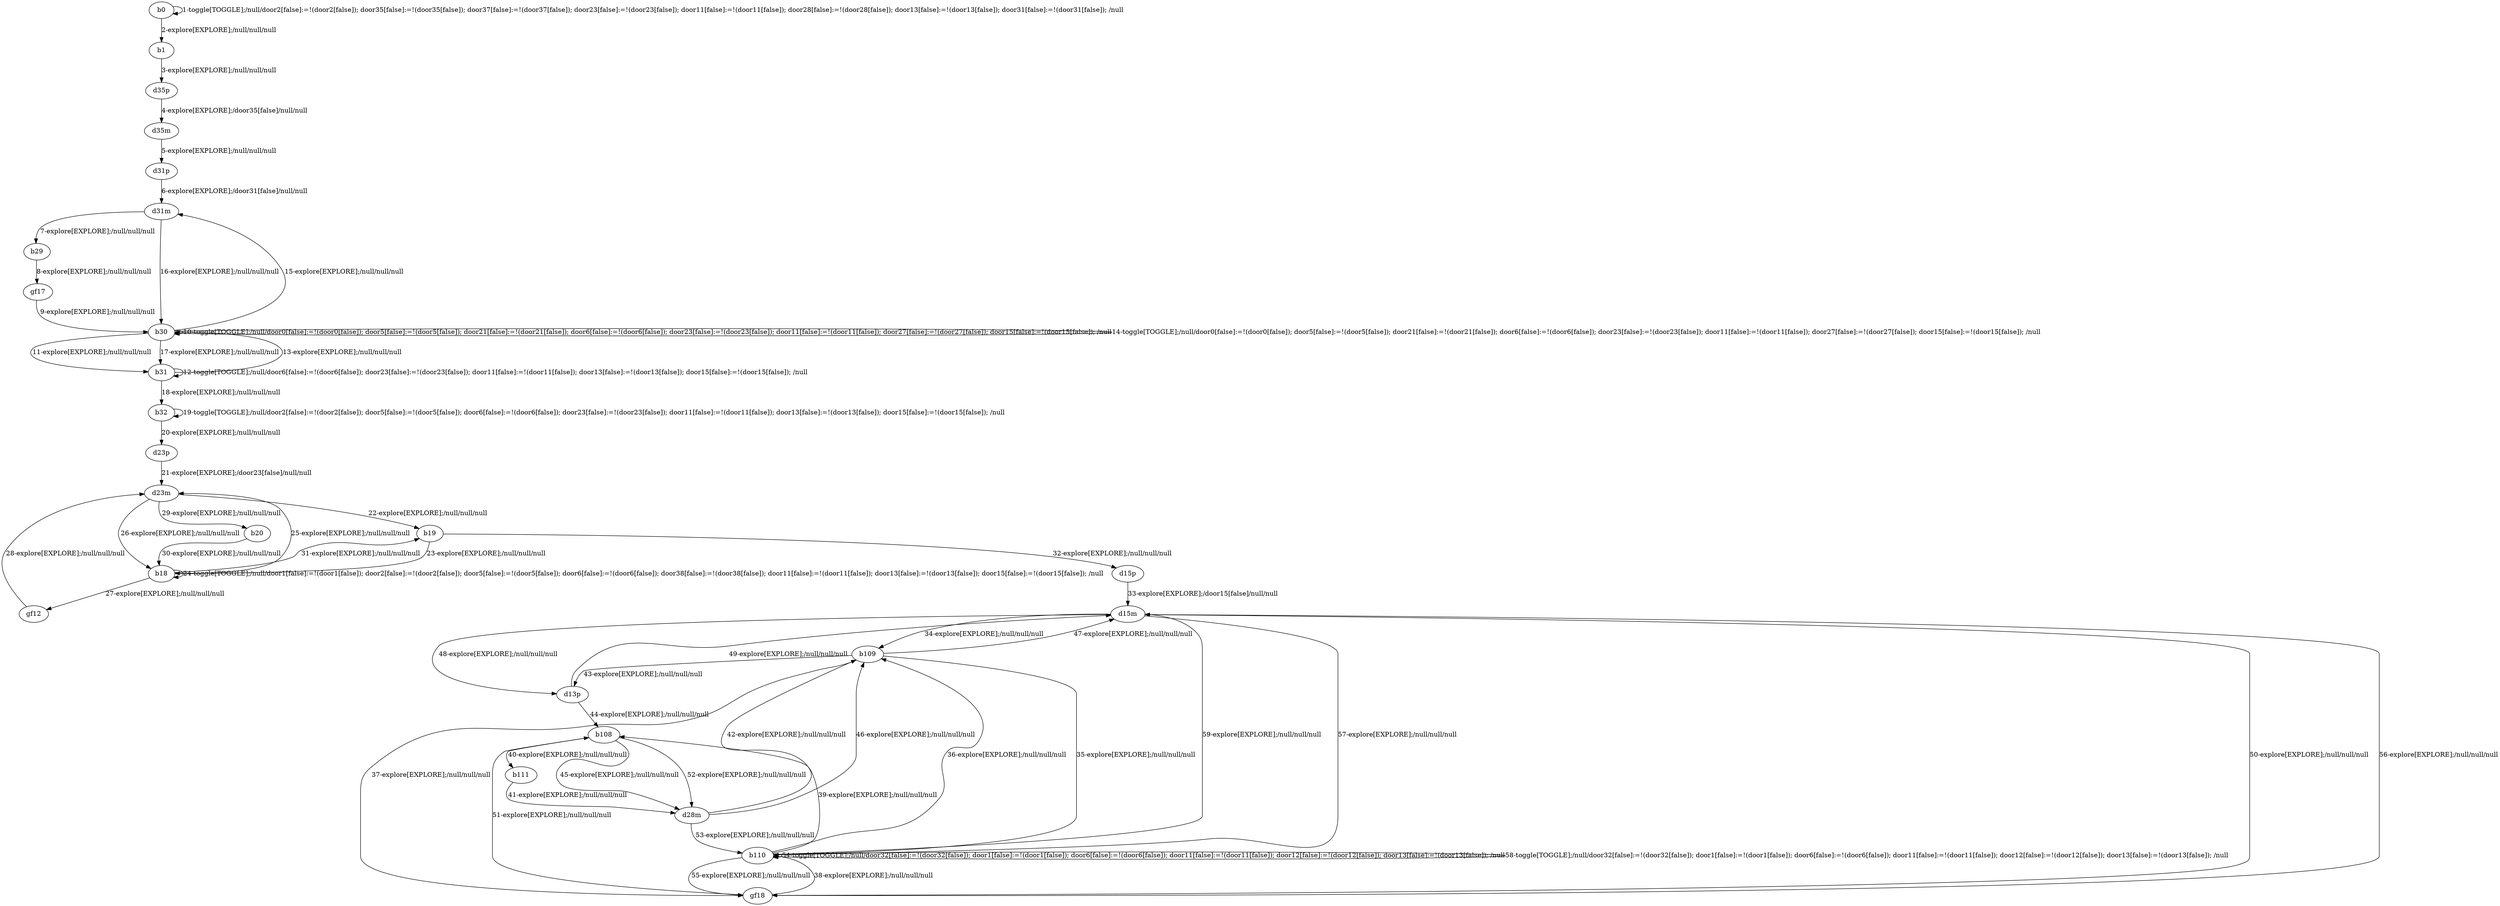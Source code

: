 # Total number of goals covered by this test: 1
# b110 --> d15m

digraph g {
"b0" -> "b0" [label = "1-toggle[TOGGLE];/null/door2[false]:=!(door2[false]); door35[false]:=!(door35[false]); door37[false]:=!(door37[false]); door23[false]:=!(door23[false]); door11[false]:=!(door11[false]); door28[false]:=!(door28[false]); door13[false]:=!(door13[false]); door31[false]:=!(door31[false]); /null"];
"b0" -> "b1" [label = "2-explore[EXPLORE];/null/null/null"];
"b1" -> "d35p" [label = "3-explore[EXPLORE];/null/null/null"];
"d35p" -> "d35m" [label = "4-explore[EXPLORE];/door35[false]/null/null"];
"d35m" -> "d31p" [label = "5-explore[EXPLORE];/null/null/null"];
"d31p" -> "d31m" [label = "6-explore[EXPLORE];/door31[false]/null/null"];
"d31m" -> "b29" [label = "7-explore[EXPLORE];/null/null/null"];
"b29" -> "gf17" [label = "8-explore[EXPLORE];/null/null/null"];
"gf17" -> "b30" [label = "9-explore[EXPLORE];/null/null/null"];
"b30" -> "b30" [label = "10-toggle[TOGGLE];/null/door0[false]:=!(door0[false]); door5[false]:=!(door5[false]); door21[false]:=!(door21[false]); door6[false]:=!(door6[false]); door23[false]:=!(door23[false]); door11[false]:=!(door11[false]); door27[false]:=!(door27[false]); door15[false]:=!(door15[false]); /null"];
"b30" -> "b31" [label = "11-explore[EXPLORE];/null/null/null"];
"b31" -> "b31" [label = "12-toggle[TOGGLE];/null/door6[false]:=!(door6[false]); door23[false]:=!(door23[false]); door11[false]:=!(door11[false]); door13[false]:=!(door13[false]); door15[false]:=!(door15[false]); /null"];
"b31" -> "b30" [label = "13-explore[EXPLORE];/null/null/null"];
"b30" -> "b30" [label = "14-toggle[TOGGLE];/null/door0[false]:=!(door0[false]); door5[false]:=!(door5[false]); door21[false]:=!(door21[false]); door6[false]:=!(door6[false]); door23[false]:=!(door23[false]); door11[false]:=!(door11[false]); door27[false]:=!(door27[false]); door15[false]:=!(door15[false]); /null"];
"b30" -> "d31m" [label = "15-explore[EXPLORE];/null/null/null"];
"d31m" -> "b30" [label = "16-explore[EXPLORE];/null/null/null"];
"b30" -> "b31" [label = "17-explore[EXPLORE];/null/null/null"];
"b31" -> "b32" [label = "18-explore[EXPLORE];/null/null/null"];
"b32" -> "b32" [label = "19-toggle[TOGGLE];/null/door2[false]:=!(door2[false]); door5[false]:=!(door5[false]); door6[false]:=!(door6[false]); door23[false]:=!(door23[false]); door11[false]:=!(door11[false]); door13[false]:=!(door13[false]); door15[false]:=!(door15[false]); /null"];
"b32" -> "d23p" [label = "20-explore[EXPLORE];/null/null/null"];
"d23p" -> "d23m" [label = "21-explore[EXPLORE];/door23[false]/null/null"];
"d23m" -> "b19" [label = "22-explore[EXPLORE];/null/null/null"];
"b19" -> "b18" [label = "23-explore[EXPLORE];/null/null/null"];
"b18" -> "b18" [label = "24-toggle[TOGGLE];/null/door1[false]:=!(door1[false]); door2[false]:=!(door2[false]); door5[false]:=!(door5[false]); door6[false]:=!(door6[false]); door38[false]:=!(door38[false]); door11[false]:=!(door11[false]); door13[false]:=!(door13[false]); door15[false]:=!(door15[false]); /null"];
"b18" -> "d23m" [label = "25-explore[EXPLORE];/null/null/null"];
"d23m" -> "b18" [label = "26-explore[EXPLORE];/null/null/null"];
"b18" -> "gf12" [label = "27-explore[EXPLORE];/null/null/null"];
"gf12" -> "d23m" [label = "28-explore[EXPLORE];/null/null/null"];
"d23m" -> "b20" [label = "29-explore[EXPLORE];/null/null/null"];
"b20" -> "b18" [label = "30-explore[EXPLORE];/null/null/null"];
"b18" -> "b19" [label = "31-explore[EXPLORE];/null/null/null"];
"b19" -> "d15p" [label = "32-explore[EXPLORE];/null/null/null"];
"d15p" -> "d15m" [label = "33-explore[EXPLORE];/door15[false]/null/null"];
"d15m" -> "b109" [label = "34-explore[EXPLORE];/null/null/null"];
"b109" -> "b110" [label = "35-explore[EXPLORE];/null/null/null"];
"b110" -> "b109" [label = "36-explore[EXPLORE];/null/null/null"];
"b109" -> "gf18" [label = "37-explore[EXPLORE];/null/null/null"];
"gf18" -> "b110" [label = "38-explore[EXPLORE];/null/null/null"];
"b110" -> "b108" [label = "39-explore[EXPLORE];/null/null/null"];
"b108" -> "b111" [label = "40-explore[EXPLORE];/null/null/null"];
"b111" -> "d28m" [label = "41-explore[EXPLORE];/null/null/null"];
"d28m" -> "b109" [label = "42-explore[EXPLORE];/null/null/null"];
"b109" -> "d13p" [label = "43-explore[EXPLORE];/null/null/null"];
"d13p" -> "b108" [label = "44-explore[EXPLORE];/null/null/null"];
"b108" -> "d28m" [label = "45-explore[EXPLORE];/null/null/null"];
"d28m" -> "b109" [label = "46-explore[EXPLORE];/null/null/null"];
"b109" -> "d15m" [label = "47-explore[EXPLORE];/null/null/null"];
"d15m" -> "d13p" [label = "48-explore[EXPLORE];/null/null/null"];
"d13p" -> "d15m" [label = "49-explore[EXPLORE];/null/null/null"];
"d15m" -> "gf18" [label = "50-explore[EXPLORE];/null/null/null"];
"gf18" -> "b108" [label = "51-explore[EXPLORE];/null/null/null"];
"b108" -> "d28m" [label = "52-explore[EXPLORE];/null/null/null"];
"d28m" -> "b110" [label = "53-explore[EXPLORE];/null/null/null"];
"b110" -> "b110" [label = "54-toggle[TOGGLE];/null/door32[false]:=!(door32[false]); door1[false]:=!(door1[false]); door6[false]:=!(door6[false]); door11[false]:=!(door11[false]); door12[false]:=!(door12[false]); door13[false]:=!(door13[false]); /null"];
"b110" -> "gf18" [label = "55-explore[EXPLORE];/null/null/null"];
"gf18" -> "d15m" [label = "56-explore[EXPLORE];/null/null/null"];
"d15m" -> "b110" [label = "57-explore[EXPLORE];/null/null/null"];
"b110" -> "b110" [label = "58-toggle[TOGGLE];/null/door32[false]:=!(door32[false]); door1[false]:=!(door1[false]); door6[false]:=!(door6[false]); door11[false]:=!(door11[false]); door12[false]:=!(door12[false]); door13[false]:=!(door13[false]); /null"];
"b110" -> "d15m" [label = "59-explore[EXPLORE];/null/null/null"];
}